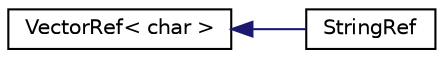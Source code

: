 digraph "类继承关系图"
{
  edge [fontname="Helvetica",fontsize="10",labelfontname="Helvetica",labelfontsize="10"];
  node [fontname="Helvetica",fontsize="10",shape=record];
  rankdir="LR";
  Node0 [label="VectorRef\< char \>",height=0.2,width=0.4,color="black", fillcolor="white", style="filled",URL="$d9/deb/class_vector_ref.html"];
  Node0 -> Node1 [dir="back",color="midnightblue",fontsize="10",style="solid",fontname="Helvetica"];
  Node1 [label="StringRef",height=0.2,width=0.4,color="black", fillcolor="white", style="filled",URL="$db/d50/class_string_ref.html"];
}
